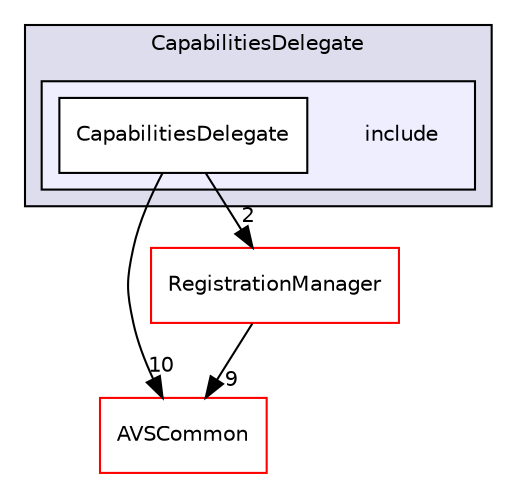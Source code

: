 digraph "/avs-cpp-sdk-tools/cm/autoCM_publicRepo/avs-device-sdk/CapabilitiesDelegate/include" {
  compound=true
  node [ fontsize="10", fontname="Helvetica"];
  edge [ labelfontsize="10", labelfontname="Helvetica"];
  subgraph clusterdir_924a657fe36215a0159270de1b610651 {
    graph [ bgcolor="#ddddee", pencolor="black", label="CapabilitiesDelegate" fontname="Helvetica", fontsize="10", URL="dir_924a657fe36215a0159270de1b610651.html"]
  subgraph clusterdir_872c8767738f6c0aba43e56d09bbdc21 {
    graph [ bgcolor="#eeeeff", pencolor="black", label="" URL="dir_872c8767738f6c0aba43e56d09bbdc21.html"];
    dir_872c8767738f6c0aba43e56d09bbdc21 [shape=plaintext label="include"];
    dir_118307bc9c346d5babffb00d17eeffb2 [shape=box label="CapabilitiesDelegate" color="black" fillcolor="white" style="filled" URL="dir_118307bc9c346d5babffb00d17eeffb2.html"];
  }
  }
  dir_13e65effb2bde530b17b3d5eefcd0266 [shape=box label="AVSCommon" fillcolor="white" style="filled" color="red" URL="dir_13e65effb2bde530b17b3d5eefcd0266.html"];
  dir_b14333b5607b47fe7356eaa790107bd3 [shape=box label="RegistrationManager" fillcolor="white" style="filled" color="red" URL="dir_b14333b5607b47fe7356eaa790107bd3.html"];
  dir_118307bc9c346d5babffb00d17eeffb2->dir_13e65effb2bde530b17b3d5eefcd0266 [headlabel="10", labeldistance=1.5 headhref="dir_000118_000009.html"];
  dir_118307bc9c346d5babffb00d17eeffb2->dir_b14333b5607b47fe7356eaa790107bd3 [headlabel="2", labeldistance=1.5 headhref="dir_000118_000245.html"];
  dir_b14333b5607b47fe7356eaa790107bd3->dir_13e65effb2bde530b17b3d5eefcd0266 [headlabel="9", labeldistance=1.5 headhref="dir_000245_000009.html"];
}
